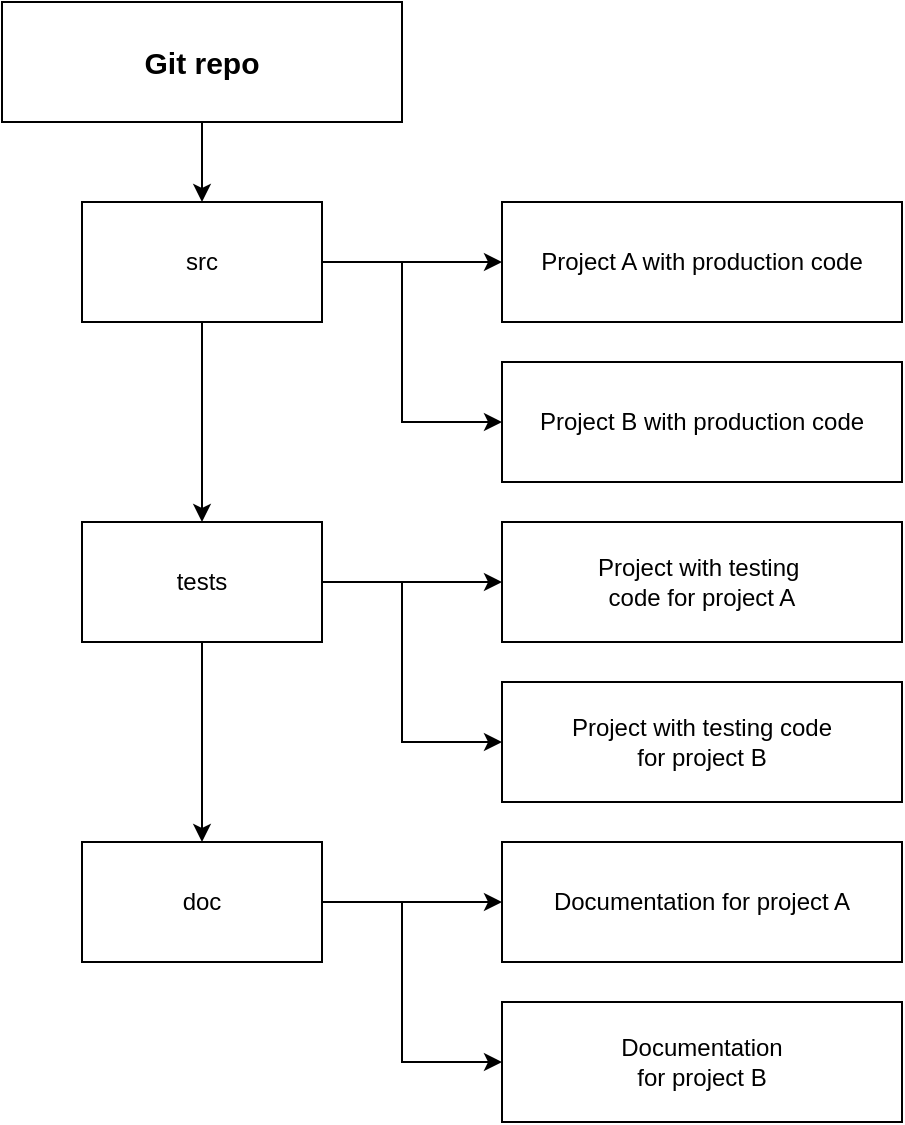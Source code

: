 <mxfile version="26.2.15">
  <diagram name="Seite-1" id="Z4yg6-hV3cBxrpAk51Oe">
    <mxGraphModel dx="3346" dy="841" grid="1" gridSize="10" guides="1" tooltips="1" connect="1" arrows="1" fold="1" page="1" pageScale="1" pageWidth="827" pageHeight="1169" math="0" shadow="0">
      <root>
        <mxCell id="0" />
        <mxCell id="1" parent="0" />
        <mxCell id="kNaPDKAQF96uy-ExlXYC-9" value="Git repo" style="rounded=0;whiteSpace=wrap;html=1;fontStyle=1;fontSize=15;" parent="1" vertex="1">
          <mxGeometry x="240" y="100" width="200" height="60" as="geometry" />
        </mxCell>
        <mxCell id="kNaPDKAQF96uy-ExlXYC-10" value="src" style="rounded=0;whiteSpace=wrap;html=1;" parent="1" vertex="1">
          <mxGeometry x="280" y="200" width="120" height="60" as="geometry" />
        </mxCell>
        <mxCell id="kNaPDKAQF96uy-ExlXYC-11" value="Project A with production code" style="rounded=0;whiteSpace=wrap;html=1;" parent="1" vertex="1">
          <mxGeometry x="490" y="200" width="200" height="60" as="geometry" />
        </mxCell>
        <mxCell id="kNaPDKAQF96uy-ExlXYC-12" value="Project with testing&amp;nbsp;&lt;div&gt;code for project A&lt;/div&gt;" style="rounded=0;whiteSpace=wrap;html=1;" parent="1" vertex="1">
          <mxGeometry x="490" y="360" width="200" height="60" as="geometry" />
        </mxCell>
        <mxCell id="8y62os5uT9ddoLnnYKSR-1" value="Project B with production code" style="rounded=0;whiteSpace=wrap;html=1;" vertex="1" parent="1">
          <mxGeometry x="490" y="280" width="200" height="60" as="geometry" />
        </mxCell>
        <mxCell id="8y62os5uT9ddoLnnYKSR-3" value="Project with testing code&lt;div&gt;for project B&lt;/div&gt;" style="rounded=0;whiteSpace=wrap;html=1;" vertex="1" parent="1">
          <mxGeometry x="490" y="440" width="200" height="60" as="geometry" />
        </mxCell>
        <mxCell id="8y62os5uT9ddoLnnYKSR-4" value="tests" style="rounded=0;whiteSpace=wrap;html=1;" vertex="1" parent="1">
          <mxGeometry x="280" y="360" width="120" height="60" as="geometry" />
        </mxCell>
        <mxCell id="8y62os5uT9ddoLnnYKSR-5" value="&lt;div&gt;Documentation for project A&lt;/div&gt;" style="rounded=0;whiteSpace=wrap;html=1;" vertex="1" parent="1">
          <mxGeometry x="490" y="520" width="200" height="60" as="geometry" />
        </mxCell>
        <mxCell id="8y62os5uT9ddoLnnYKSR-6" value="Documentation&lt;div&gt;for project B&lt;/div&gt;" style="rounded=0;whiteSpace=wrap;html=1;" vertex="1" parent="1">
          <mxGeometry x="490" y="600" width="200" height="60" as="geometry" />
        </mxCell>
        <mxCell id="8y62os5uT9ddoLnnYKSR-7" value="doc" style="rounded=0;whiteSpace=wrap;html=1;" vertex="1" parent="1">
          <mxGeometry x="280" y="520" width="120" height="60" as="geometry" />
        </mxCell>
        <mxCell id="8y62os5uT9ddoLnnYKSR-8" value="" style="endArrow=classic;html=1;rounded=0;exitX=0.5;exitY=1;exitDx=0;exitDy=0;" edge="1" parent="1" source="kNaPDKAQF96uy-ExlXYC-9">
          <mxGeometry width="50" height="50" relative="1" as="geometry">
            <mxPoint x="800" y="300" as="sourcePoint" />
            <mxPoint x="340" y="200" as="targetPoint" />
          </mxGeometry>
        </mxCell>
        <mxCell id="8y62os5uT9ddoLnnYKSR-9" value="" style="endArrow=classic;html=1;rounded=0;exitX=0.5;exitY=1;exitDx=0;exitDy=0;" edge="1" parent="1" source="kNaPDKAQF96uy-ExlXYC-10" target="8y62os5uT9ddoLnnYKSR-4">
          <mxGeometry width="50" height="50" relative="1" as="geometry">
            <mxPoint x="350" y="170" as="sourcePoint" />
            <mxPoint x="350" y="220" as="targetPoint" />
          </mxGeometry>
        </mxCell>
        <mxCell id="8y62os5uT9ddoLnnYKSR-10" value="" style="endArrow=classic;html=1;rounded=0;exitX=0.5;exitY=1;exitDx=0;exitDy=0;entryX=0.5;entryY=0;entryDx=0;entryDy=0;" edge="1" parent="1" source="8y62os5uT9ddoLnnYKSR-4" target="8y62os5uT9ddoLnnYKSR-7">
          <mxGeometry width="50" height="50" relative="1" as="geometry">
            <mxPoint x="360" y="180" as="sourcePoint" />
            <mxPoint x="400" y="440" as="targetPoint" />
          </mxGeometry>
        </mxCell>
        <mxCell id="8y62os5uT9ddoLnnYKSR-11" value="" style="endArrow=classic;html=1;rounded=0;exitX=1;exitY=0.5;exitDx=0;exitDy=0;" edge="1" parent="1" source="kNaPDKAQF96uy-ExlXYC-10" target="kNaPDKAQF96uy-ExlXYC-11">
          <mxGeometry width="50" height="50" relative="1" as="geometry">
            <mxPoint x="800" y="300" as="sourcePoint" />
            <mxPoint x="850" y="250" as="targetPoint" />
          </mxGeometry>
        </mxCell>
        <mxCell id="8y62os5uT9ddoLnnYKSR-12" value="" style="endArrow=classic;html=1;rounded=0;exitX=1;exitY=0.5;exitDx=0;exitDy=0;entryX=0;entryY=0.5;entryDx=0;entryDy=0;" edge="1" parent="1" source="kNaPDKAQF96uy-ExlXYC-10" target="8y62os5uT9ddoLnnYKSR-1">
          <mxGeometry width="50" height="50" relative="1" as="geometry">
            <mxPoint x="800" y="300" as="sourcePoint" />
            <mxPoint x="850" y="250" as="targetPoint" />
            <Array as="points">
              <mxPoint x="440" y="230" />
              <mxPoint x="440" y="310" />
            </Array>
          </mxGeometry>
        </mxCell>
        <mxCell id="8y62os5uT9ddoLnnYKSR-13" value="" style="endArrow=classic;html=1;rounded=0;exitX=1;exitY=0.5;exitDx=0;exitDy=0;" edge="1" parent="1" source="8y62os5uT9ddoLnnYKSR-4" target="kNaPDKAQF96uy-ExlXYC-12">
          <mxGeometry width="50" height="50" relative="1" as="geometry">
            <mxPoint x="800" y="300" as="sourcePoint" />
            <mxPoint x="850" y="250" as="targetPoint" />
          </mxGeometry>
        </mxCell>
        <mxCell id="8y62os5uT9ddoLnnYKSR-14" value="" style="endArrow=classic;html=1;rounded=0;entryX=0;entryY=0.5;entryDx=0;entryDy=0;" edge="1" parent="1" target="8y62os5uT9ddoLnnYKSR-3">
          <mxGeometry width="50" height="50" relative="1" as="geometry">
            <mxPoint x="400" y="390" as="sourcePoint" />
            <mxPoint x="850" y="250" as="targetPoint" />
            <Array as="points">
              <mxPoint x="440" y="390" />
              <mxPoint x="440" y="470" />
            </Array>
          </mxGeometry>
        </mxCell>
        <mxCell id="8y62os5uT9ddoLnnYKSR-15" value="" style="endArrow=classic;html=1;rounded=0;exitX=1;exitY=0.5;exitDx=0;exitDy=0;" edge="1" parent="1">
          <mxGeometry width="50" height="50" relative="1" as="geometry">
            <mxPoint x="400" y="550" as="sourcePoint" />
            <mxPoint x="490" y="550" as="targetPoint" />
          </mxGeometry>
        </mxCell>
        <mxCell id="8y62os5uT9ddoLnnYKSR-16" value="" style="endArrow=classic;html=1;rounded=0;entryX=0;entryY=0.5;entryDx=0;entryDy=0;" edge="1" parent="1">
          <mxGeometry width="50" height="50" relative="1" as="geometry">
            <mxPoint x="400" y="550" as="sourcePoint" />
            <mxPoint x="490" y="630" as="targetPoint" />
            <Array as="points">
              <mxPoint x="440" y="550" />
              <mxPoint x="440" y="630" />
            </Array>
          </mxGeometry>
        </mxCell>
      </root>
    </mxGraphModel>
  </diagram>
</mxfile>
